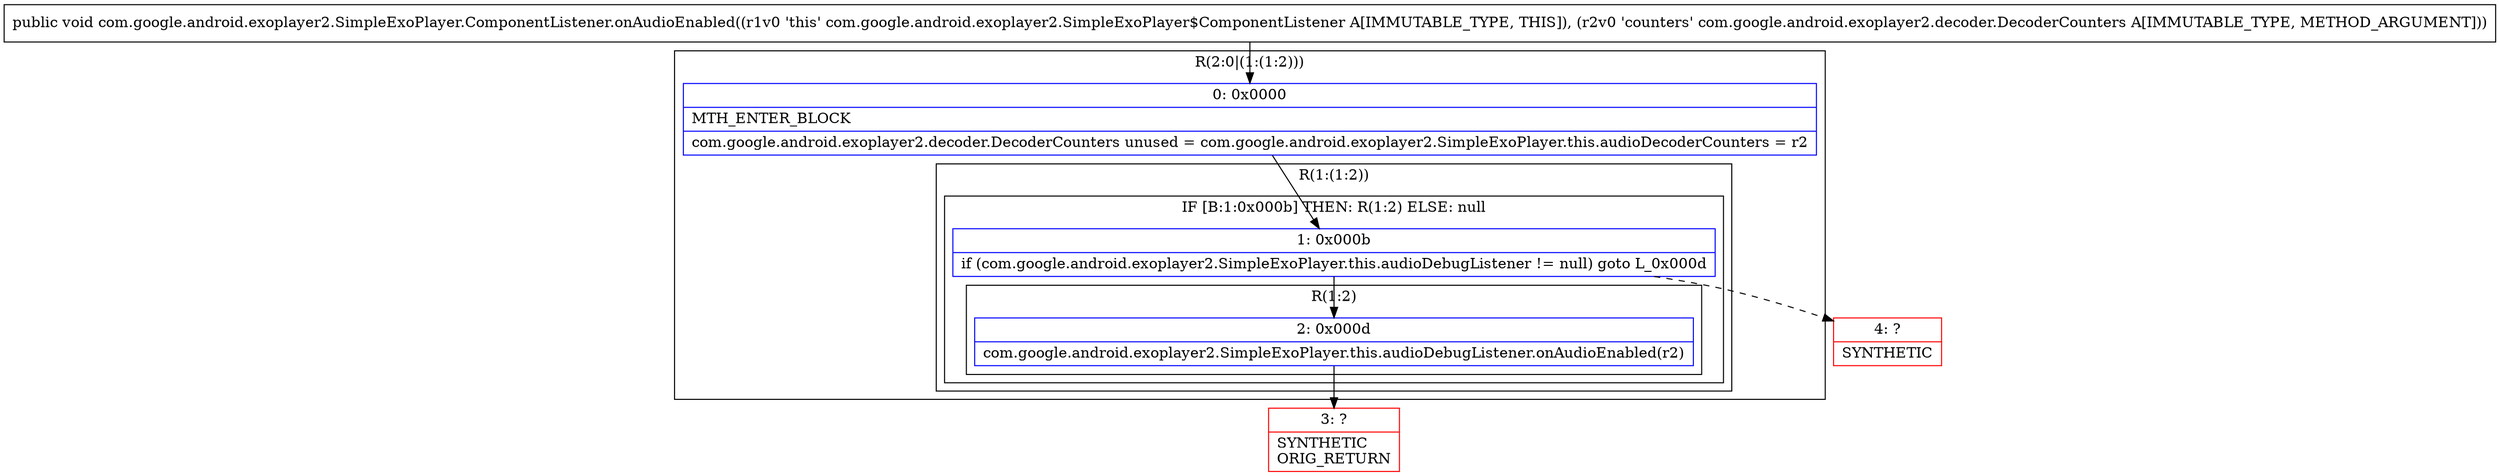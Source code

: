 digraph "CFG forcom.google.android.exoplayer2.SimpleExoPlayer.ComponentListener.onAudioEnabled(Lcom\/google\/android\/exoplayer2\/decoder\/DecoderCounters;)V" {
subgraph cluster_Region_1899837321 {
label = "R(2:0|(1:(1:2)))";
node [shape=record,color=blue];
Node_0 [shape=record,label="{0\:\ 0x0000|MTH_ENTER_BLOCK\l|com.google.android.exoplayer2.decoder.DecoderCounters unused = com.google.android.exoplayer2.SimpleExoPlayer.this.audioDecoderCounters = r2\l}"];
subgraph cluster_Region_1814987762 {
label = "R(1:(1:2))";
node [shape=record,color=blue];
subgraph cluster_IfRegion_605633730 {
label = "IF [B:1:0x000b] THEN: R(1:2) ELSE: null";
node [shape=record,color=blue];
Node_1 [shape=record,label="{1\:\ 0x000b|if (com.google.android.exoplayer2.SimpleExoPlayer.this.audioDebugListener != null) goto L_0x000d\l}"];
subgraph cluster_Region_66727767 {
label = "R(1:2)";
node [shape=record,color=blue];
Node_2 [shape=record,label="{2\:\ 0x000d|com.google.android.exoplayer2.SimpleExoPlayer.this.audioDebugListener.onAudioEnabled(r2)\l}"];
}
}
}
}
Node_3 [shape=record,color=red,label="{3\:\ ?|SYNTHETIC\lORIG_RETURN\l}"];
Node_4 [shape=record,color=red,label="{4\:\ ?|SYNTHETIC\l}"];
MethodNode[shape=record,label="{public void com.google.android.exoplayer2.SimpleExoPlayer.ComponentListener.onAudioEnabled((r1v0 'this' com.google.android.exoplayer2.SimpleExoPlayer$ComponentListener A[IMMUTABLE_TYPE, THIS]), (r2v0 'counters' com.google.android.exoplayer2.decoder.DecoderCounters A[IMMUTABLE_TYPE, METHOD_ARGUMENT])) }"];
MethodNode -> Node_0;
Node_0 -> Node_1;
Node_1 -> Node_2;
Node_1 -> Node_4[style=dashed];
Node_2 -> Node_3;
}


